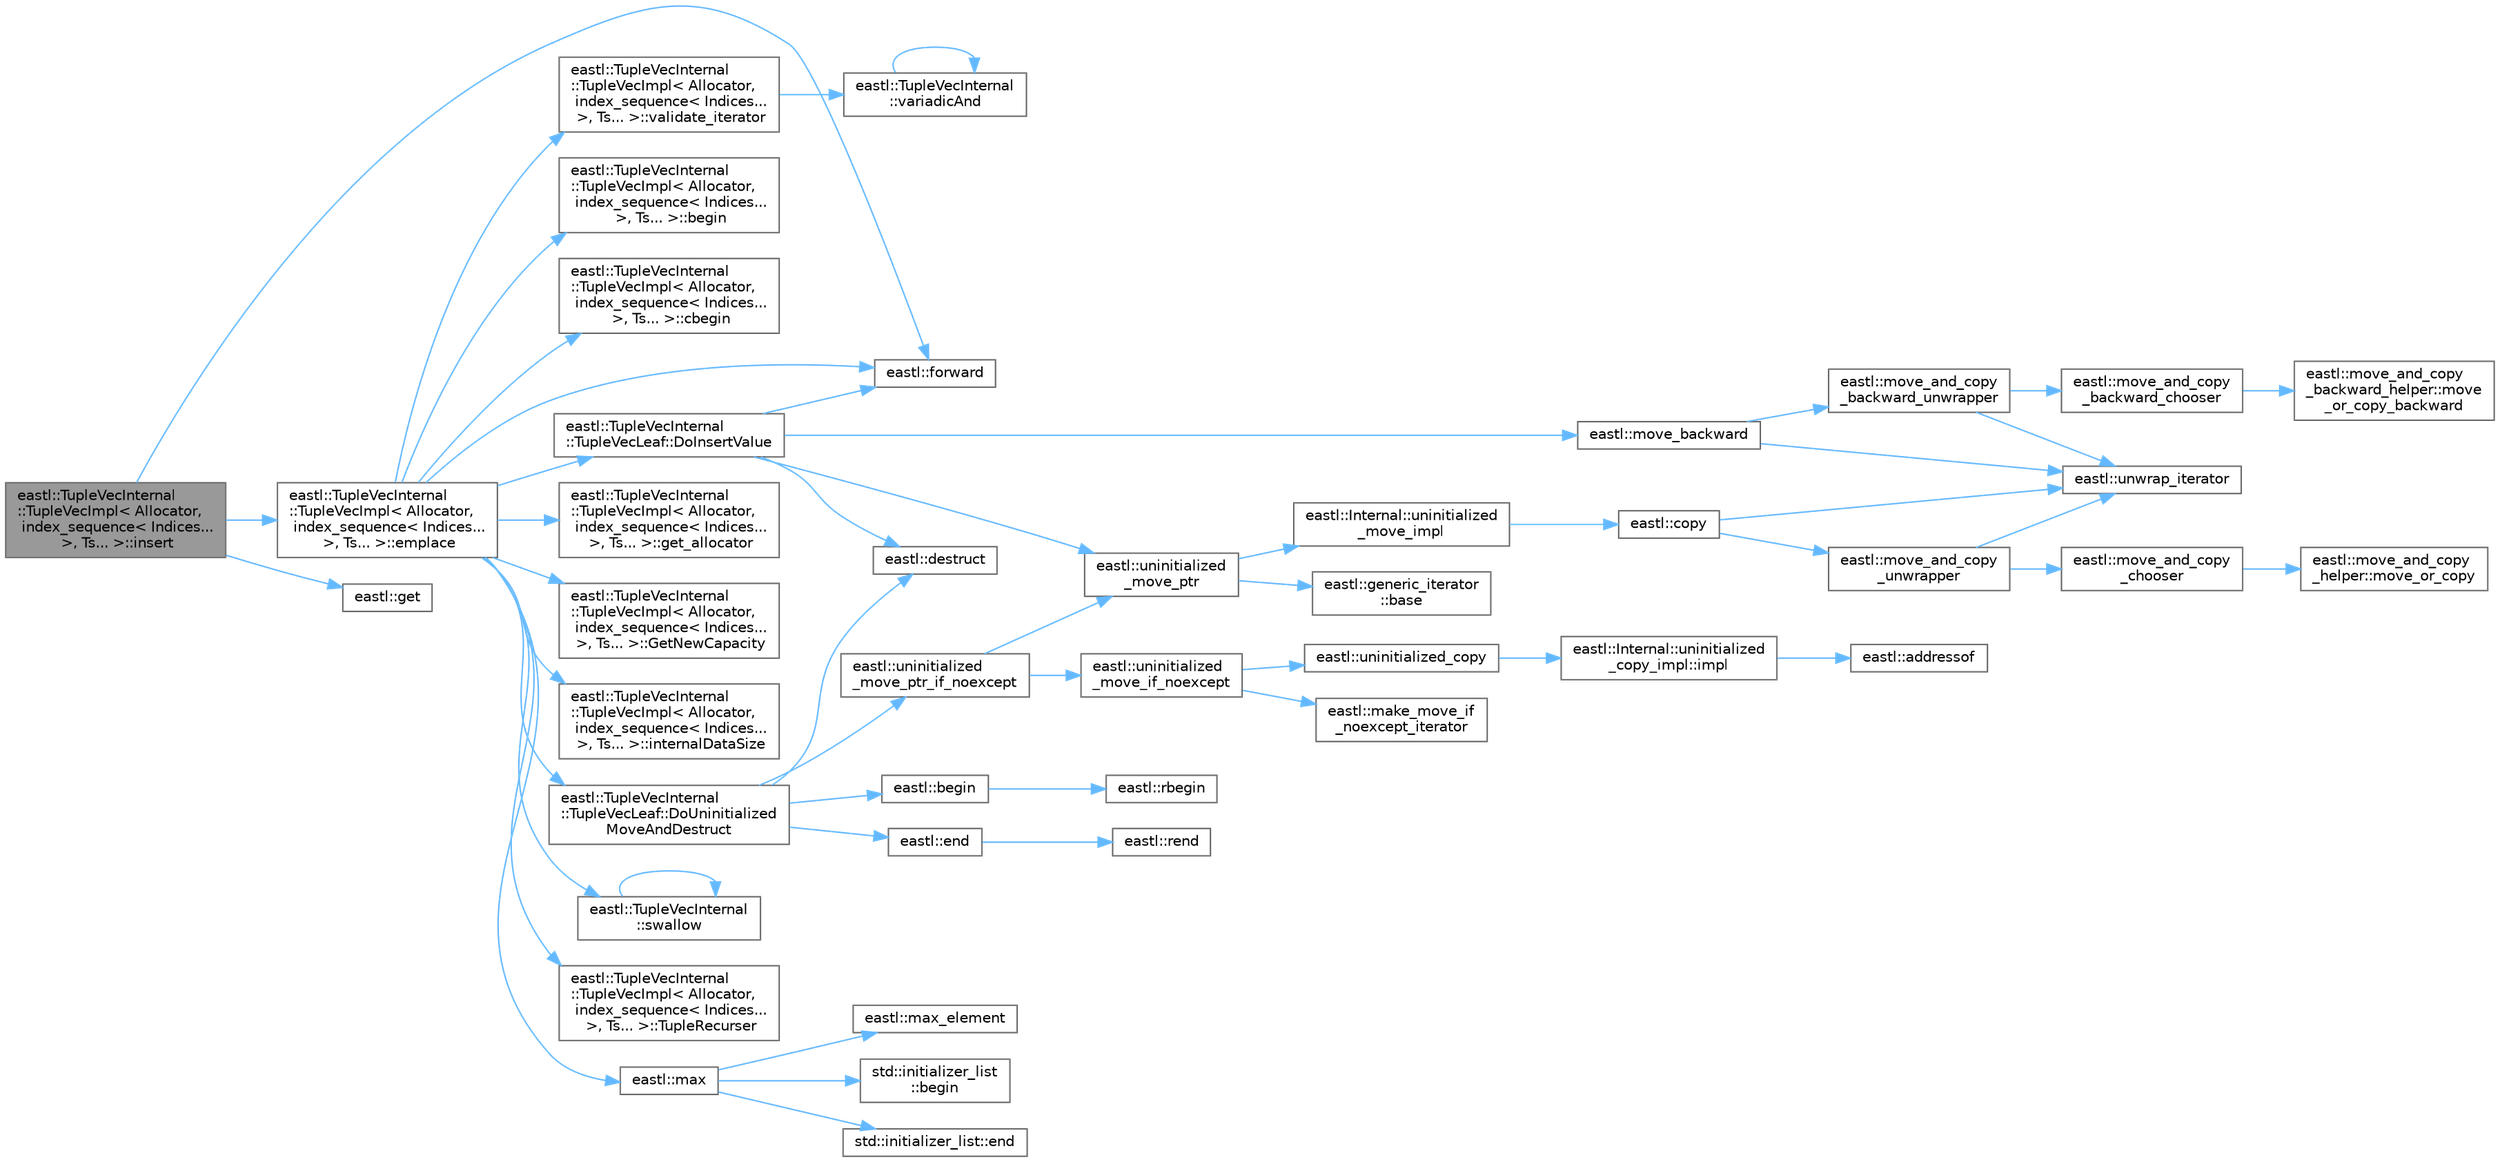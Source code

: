 digraph "eastl::TupleVecInternal::TupleVecImpl&lt; Allocator, index_sequence&lt; Indices... &gt;, Ts... &gt;::insert"
{
 // LATEX_PDF_SIZE
  bgcolor="transparent";
  edge [fontname=Helvetica,fontsize=10,labelfontname=Helvetica,labelfontsize=10];
  node [fontname=Helvetica,fontsize=10,shape=box,height=0.2,width=0.4];
  rankdir="LR";
  Node1 [id="Node000001",label="eastl::TupleVecInternal\l::TupleVecImpl\< Allocator,\l index_sequence\< Indices...\l \>, Ts... \>::insert",height=0.2,width=0.4,color="gray40", fillcolor="grey60", style="filled", fontcolor="black",tooltip=" "];
  Node1 -> Node2 [id="edge51_Node000001_Node000002",color="steelblue1",style="solid",tooltip=" "];
  Node2 [id="Node000002",label="eastl::TupleVecInternal\l::TupleVecImpl\< Allocator,\l index_sequence\< Indices...\l \>, Ts... \>::emplace",height=0.2,width=0.4,color="grey40", fillcolor="white", style="filled",URL="$classeastl_1_1_tuple_vec_internal_1_1_tuple_vec_impl_3_01_allocator_00_01index__sequence_3_01_ina605da17158f3e74a30589a93af0e176.html#afcc3980481ef154c31415055974f0531",tooltip=" "];
  Node2 -> Node3 [id="edge52_Node000002_Node000003",color="steelblue1",style="solid",tooltip=" "];
  Node3 [id="Node000003",label="eastl::TupleVecInternal\l::TupleVecImpl\< Allocator,\l index_sequence\< Indices...\l \>, Ts... \>::begin",height=0.2,width=0.4,color="grey40", fillcolor="white", style="filled",URL="$classeastl_1_1_tuple_vec_internal_1_1_tuple_vec_impl_3_01_allocator_00_01index__sequence_3_01_ina605da17158f3e74a30589a93af0e176.html#a51c7519df4ad476e06a89281e4c4d0a9",tooltip=" "];
  Node2 -> Node4 [id="edge53_Node000002_Node000004",color="steelblue1",style="solid",tooltip=" "];
  Node4 [id="Node000004",label="eastl::TupleVecInternal\l::TupleVecImpl\< Allocator,\l index_sequence\< Indices...\l \>, Ts... \>::cbegin",height=0.2,width=0.4,color="grey40", fillcolor="white", style="filled",URL="$classeastl_1_1_tuple_vec_internal_1_1_tuple_vec_impl_3_01_allocator_00_01index__sequence_3_01_ina605da17158f3e74a30589a93af0e176.html#abeb262d0e2644fce7d7b0c1422217b09",tooltip=" "];
  Node2 -> Node5 [id="edge54_Node000002_Node000005",color="steelblue1",style="solid",tooltip=" "];
  Node5 [id="Node000005",label="eastl::TupleVecInternal\l::TupleVecLeaf::DoInsertValue",height=0.2,width=0.4,color="grey40", fillcolor="white", style="filled",URL="$structeastl_1_1_tuple_vec_internal_1_1_tuple_vec_leaf.html#a28ace296190c6d829e1b1d7f864b16c8",tooltip=" "];
  Node5 -> Node6 [id="edge55_Node000005_Node000006",color="steelblue1",style="solid",tooltip=" "];
  Node6 [id="Node000006",label="eastl::destruct",height=0.2,width=0.4,color="grey40", fillcolor="white", style="filled",URL="$namespaceeastl.html#abad37b6015ebddc85d5e9f116823805e",tooltip=" "];
  Node5 -> Node7 [id="edge56_Node000005_Node000007",color="steelblue1",style="solid",tooltip=" "];
  Node7 [id="Node000007",label="eastl::forward",height=0.2,width=0.4,color="grey40", fillcolor="white", style="filled",URL="$namespaceeastl.html#a36662e86289d74a927ced4b51496fce5",tooltip=" "];
  Node5 -> Node8 [id="edge57_Node000005_Node000008",color="steelblue1",style="solid",tooltip=" "];
  Node8 [id="Node000008",label="eastl::move_backward",height=0.2,width=0.4,color="grey40", fillcolor="white", style="filled",URL="$namespaceeastl.html#abe2a52cd846f3332a63197c957240b1c",tooltip=" "];
  Node8 -> Node9 [id="edge58_Node000008_Node000009",color="steelblue1",style="solid",tooltip=" "];
  Node9 [id="Node000009",label="eastl::move_and_copy\l_backward_unwrapper",height=0.2,width=0.4,color="grey40", fillcolor="white", style="filled",URL="$namespaceeastl.html#a56fe66c9daa100ad69dc4a025077621e",tooltip=" "];
  Node9 -> Node10 [id="edge59_Node000009_Node000010",color="steelblue1",style="solid",tooltip=" "];
  Node10 [id="Node000010",label="eastl::move_and_copy\l_backward_chooser",height=0.2,width=0.4,color="grey40", fillcolor="white", style="filled",URL="$namespaceeastl.html#a2c6f53395a2d3bbf86a492763ec8862d",tooltip=" "];
  Node10 -> Node11 [id="edge60_Node000010_Node000011",color="steelblue1",style="solid",tooltip=" "];
  Node11 [id="Node000011",label="eastl::move_and_copy\l_backward_helper::move\l_or_copy_backward",height=0.2,width=0.4,color="grey40", fillcolor="white", style="filled",URL="$structeastl_1_1move__and__copy__backward__helper.html#a35df939bc2be5eaa1eae030847c21ea2",tooltip=" "];
  Node9 -> Node12 [id="edge61_Node000009_Node000012",color="steelblue1",style="solid",tooltip=" "];
  Node12 [id="Node000012",label="eastl::unwrap_iterator",height=0.2,width=0.4,color="grey40", fillcolor="white", style="filled",URL="$namespaceeastl.html#a82f343209a121c16468a124327e2d303",tooltip=" "];
  Node8 -> Node12 [id="edge62_Node000008_Node000012",color="steelblue1",style="solid",tooltip=" "];
  Node5 -> Node13 [id="edge63_Node000005_Node000013",color="steelblue1",style="solid",tooltip=" "];
  Node13 [id="Node000013",label="eastl::uninitialized\l_move_ptr",height=0.2,width=0.4,color="grey40", fillcolor="white", style="filled",URL="$namespaceeastl.html#a76265465aaa3250193df2989fa8510c3",tooltip=" "];
  Node13 -> Node14 [id="edge64_Node000013_Node000014",color="steelblue1",style="solid",tooltip=" "];
  Node14 [id="Node000014",label="eastl::generic_iterator\l::base",height=0.2,width=0.4,color="grey40", fillcolor="white", style="filled",URL="$classeastl_1_1generic__iterator.html#ac1625ac7a8793136159abac2415d8153",tooltip=" "];
  Node13 -> Node15 [id="edge65_Node000013_Node000015",color="steelblue1",style="solid",tooltip=" "];
  Node15 [id="Node000015",label="eastl::Internal::uninitialized\l_move_impl",height=0.2,width=0.4,color="grey40", fillcolor="white", style="filled",URL="$namespaceeastl_1_1_internal.html#a6944a12c50c03d2a90c0b7289a35e272",tooltip=" "];
  Node15 -> Node16 [id="edge66_Node000015_Node000016",color="steelblue1",style="solid",tooltip=" "];
  Node16 [id="Node000016",label="eastl::copy",height=0.2,width=0.4,color="grey40", fillcolor="white", style="filled",URL="$namespaceeastl.html#a3df94cc41821710012e6719792d30db3",tooltip=" "];
  Node16 -> Node17 [id="edge67_Node000016_Node000017",color="steelblue1",style="solid",tooltip=" "];
  Node17 [id="Node000017",label="eastl::move_and_copy\l_unwrapper",height=0.2,width=0.4,color="grey40", fillcolor="white", style="filled",URL="$namespaceeastl.html#a661e609e51ae177a723acb076d9fcb52",tooltip=" "];
  Node17 -> Node18 [id="edge68_Node000017_Node000018",color="steelblue1",style="solid",tooltip=" "];
  Node18 [id="Node000018",label="eastl::move_and_copy\l_chooser",height=0.2,width=0.4,color="grey40", fillcolor="white", style="filled",URL="$namespaceeastl.html#a69a59b58a0b86c06c81fd89a94cff90d",tooltip=" "];
  Node18 -> Node19 [id="edge69_Node000018_Node000019",color="steelblue1",style="solid",tooltip=" "];
  Node19 [id="Node000019",label="eastl::move_and_copy\l_helper::move_or_copy",height=0.2,width=0.4,color="grey40", fillcolor="white", style="filled",URL="$structeastl_1_1move__and__copy__helper.html#aa9de7d135fbe5ddb02a94513283cf77b",tooltip=" "];
  Node17 -> Node12 [id="edge70_Node000017_Node000012",color="steelblue1",style="solid",tooltip=" "];
  Node16 -> Node12 [id="edge71_Node000016_Node000012",color="steelblue1",style="solid",tooltip=" "];
  Node2 -> Node20 [id="edge72_Node000002_Node000020",color="steelblue1",style="solid",tooltip=" "];
  Node20 [id="Node000020",label="eastl::TupleVecInternal\l::TupleVecLeaf::DoUninitialized\lMoveAndDestruct",height=0.2,width=0.4,color="grey40", fillcolor="white", style="filled",URL="$structeastl_1_1_tuple_vec_internal_1_1_tuple_vec_leaf.html#a98bf5f0436a416e806933480a59f4f72",tooltip=" "];
  Node20 -> Node21 [id="edge73_Node000020_Node000021",color="steelblue1",style="solid",tooltip=" "];
  Node21 [id="Node000021",label="eastl::begin",height=0.2,width=0.4,color="grey40", fillcolor="white", style="filled",URL="$namespaceeastl.html#a5416077556bbc43ecf1cdbab7b44c386",tooltip=" "];
  Node21 -> Node22 [id="edge74_Node000021_Node000022",color="steelblue1",style="solid",tooltip=" "];
  Node22 [id="Node000022",label="eastl::rbegin",height=0.2,width=0.4,color="grey40", fillcolor="white", style="filled",URL="$namespaceeastl.html#a9ba06f406320b604f73c79812da2e3c4",tooltip=" "];
  Node20 -> Node6 [id="edge75_Node000020_Node000006",color="steelblue1",style="solid",tooltip=" "];
  Node20 -> Node23 [id="edge76_Node000020_Node000023",color="steelblue1",style="solid",tooltip=" "];
  Node23 [id="Node000023",label="eastl::end",height=0.2,width=0.4,color="grey40", fillcolor="white", style="filled",URL="$namespaceeastl.html#a015a7329c4b84d454b87496532739b69",tooltip=" "];
  Node23 -> Node24 [id="edge77_Node000023_Node000024",color="steelblue1",style="solid",tooltip=" "];
  Node24 [id="Node000024",label="eastl::rend",height=0.2,width=0.4,color="grey40", fillcolor="white", style="filled",URL="$namespaceeastl.html#ac08b3f3f0eb349df6dc6475d5c8df724",tooltip=" "];
  Node20 -> Node25 [id="edge78_Node000020_Node000025",color="steelblue1",style="solid",tooltip=" "];
  Node25 [id="Node000025",label="eastl::uninitialized\l_move_ptr_if_noexcept",height=0.2,width=0.4,color="grey40", fillcolor="white", style="filled",URL="$namespaceeastl.html#a690f7111bdfc21367b332682116d5147",tooltip=" "];
  Node25 -> Node26 [id="edge79_Node000025_Node000026",color="steelblue1",style="solid",tooltip=" "];
  Node26 [id="Node000026",label="eastl::uninitialized\l_move_if_noexcept",height=0.2,width=0.4,color="grey40", fillcolor="white", style="filled",URL="$namespaceeastl.html#a0d53e3f0d385ed2affb6e55b91ca27c1",tooltip=" "];
  Node26 -> Node27 [id="edge80_Node000026_Node000027",color="steelblue1",style="solid",tooltip=" "];
  Node27 [id="Node000027",label="eastl::make_move_if\l_noexcept_iterator",height=0.2,width=0.4,color="grey40", fillcolor="white", style="filled",URL="$namespaceeastl.html#a222ebe5e304f7c8ec34c244b3e1b5b37",tooltip=" "];
  Node26 -> Node28 [id="edge81_Node000026_Node000028",color="steelblue1",style="solid",tooltip=" "];
  Node28 [id="Node000028",label="eastl::uninitialized_copy",height=0.2,width=0.4,color="grey40", fillcolor="white", style="filled",URL="$namespaceeastl.html#a8fbae45eba1ae51d58a8f1e701287e7e",tooltip=" "];
  Node28 -> Node29 [id="edge82_Node000028_Node000029",color="steelblue1",style="solid",tooltip=" "];
  Node29 [id="Node000029",label="eastl::Internal::uninitialized\l_copy_impl::impl",height=0.2,width=0.4,color="grey40", fillcolor="white", style="filled",URL="$structeastl_1_1_internal_1_1uninitialized__copy__impl.html#a19d3afee35d55d882ff56d1ecbb5b6de",tooltip=" "];
  Node29 -> Node30 [id="edge83_Node000029_Node000030",color="steelblue1",style="solid",tooltip=" "];
  Node30 [id="Node000030",label="eastl::addressof",height=0.2,width=0.4,color="grey40", fillcolor="white", style="filled",URL="$namespaceeastl.html#a647701874f427998c0c9aa5cba5a8d24",tooltip=" "];
  Node25 -> Node13 [id="edge84_Node000025_Node000013",color="steelblue1",style="solid",tooltip=" "];
  Node2 -> Node7 [id="edge85_Node000002_Node000007",color="steelblue1",style="solid",tooltip=" "];
  Node2 -> Node31 [id="edge86_Node000002_Node000031",color="steelblue1",style="solid",tooltip=" "];
  Node31 [id="Node000031",label="eastl::TupleVecInternal\l::TupleVecImpl\< Allocator,\l index_sequence\< Indices...\l \>, Ts... \>::get_allocator",height=0.2,width=0.4,color="grey40", fillcolor="white", style="filled",URL="$classeastl_1_1_tuple_vec_internal_1_1_tuple_vec_impl_3_01_allocator_00_01index__sequence_3_01_ina605da17158f3e74a30589a93af0e176.html#acfe25376c6c66d6592e73f83fbab5920",tooltip=" "];
  Node2 -> Node32 [id="edge87_Node000002_Node000032",color="steelblue1",style="solid",tooltip=" "];
  Node32 [id="Node000032",label="eastl::TupleVecInternal\l::TupleVecImpl\< Allocator,\l index_sequence\< Indices...\l \>, Ts... \>::GetNewCapacity",height=0.2,width=0.4,color="grey40", fillcolor="white", style="filled",URL="$classeastl_1_1_tuple_vec_internal_1_1_tuple_vec_impl_3_01_allocator_00_01index__sequence_3_01_ina605da17158f3e74a30589a93af0e176.html#afecc3be64db4e7f915602c9c97f1f52a",tooltip=" "];
  Node2 -> Node33 [id="edge88_Node000002_Node000033",color="steelblue1",style="solid",tooltip=" "];
  Node33 [id="Node000033",label="eastl::TupleVecInternal\l::TupleVecImpl\< Allocator,\l index_sequence\< Indices...\l \>, Ts... \>::internalDataSize",height=0.2,width=0.4,color="grey40", fillcolor="white", style="filled",URL="$classeastl_1_1_tuple_vec_internal_1_1_tuple_vec_impl_3_01_allocator_00_01index__sequence_3_01_ina605da17158f3e74a30589a93af0e176.html#a0a6ac0475639f22d4da7f5c82b35a901",tooltip=" "];
  Node2 -> Node34 [id="edge89_Node000002_Node000034",color="steelblue1",style="solid",tooltip=" "];
  Node34 [id="Node000034",label="eastl::max",height=0.2,width=0.4,color="grey40", fillcolor="white", style="filled",URL="$namespaceeastl.html#a28d9f497298ddf4db14c4edd04755723",tooltip=" "];
  Node34 -> Node35 [id="edge90_Node000034_Node000035",color="steelblue1",style="solid",tooltip=" "];
  Node35 [id="Node000035",label="std::initializer_list\l::begin",height=0.2,width=0.4,color="grey40", fillcolor="white", style="filled",URL="$classstd_1_1initializer__list.html#a9764f0e67f30359f99762af6f8c2e401",tooltip=" "];
  Node34 -> Node36 [id="edge91_Node000034_Node000036",color="steelblue1",style="solid",tooltip=" "];
  Node36 [id="Node000036",label="std::initializer_list::end",height=0.2,width=0.4,color="grey40", fillcolor="white", style="filled",URL="$classstd_1_1initializer__list.html#ae81976034149945787979d065b5bbbec",tooltip=" "];
  Node34 -> Node37 [id="edge92_Node000034_Node000037",color="steelblue1",style="solid",tooltip=" "];
  Node37 [id="Node000037",label="eastl::max_element",height=0.2,width=0.4,color="grey40", fillcolor="white", style="filled",URL="$namespaceeastl.html#a67790e525d03d82f4fd8192be39c6ac4",tooltip=" "];
  Node2 -> Node38 [id="edge93_Node000002_Node000038",color="steelblue1",style="solid",tooltip=" "];
  Node38 [id="Node000038",label="eastl::TupleVecInternal\l::swallow",height=0.2,width=0.4,color="grey40", fillcolor="white", style="filled",URL="$namespaceeastl_1_1_tuple_vec_internal.html#a409490ea519a2dcb90622c501135b40a",tooltip=" "];
  Node38 -> Node38 [id="edge94_Node000038_Node000038",color="steelblue1",style="solid",tooltip=" "];
  Node2 -> Node39 [id="edge95_Node000002_Node000039",color="steelblue1",style="solid",tooltip=" "];
  Node39 [id="Node000039",label="eastl::TupleVecInternal\l::TupleVecImpl\< Allocator,\l index_sequence\< Indices...\l \>, Ts... \>::TupleRecurser",height=0.2,width=0.4,color="grey40", fillcolor="white", style="filled",URL="$classeastl_1_1_tuple_vec_internal_1_1_tuple_vec_impl_3_01_allocator_00_01index__sequence_3_01_ina605da17158f3e74a30589a93af0e176.html#a447a21d79fdaf8d7653d2045f9531f4d",tooltip=" "];
  Node2 -> Node40 [id="edge96_Node000002_Node000040",color="steelblue1",style="solid",tooltip=" "];
  Node40 [id="Node000040",label="eastl::TupleVecInternal\l::TupleVecImpl\< Allocator,\l index_sequence\< Indices...\l \>, Ts... \>::validate_iterator",height=0.2,width=0.4,color="grey40", fillcolor="white", style="filled",URL="$classeastl_1_1_tuple_vec_internal_1_1_tuple_vec_impl_3_01_allocator_00_01index__sequence_3_01_ina605da17158f3e74a30589a93af0e176.html#addc30acc1844c9c7096536e40974b397",tooltip=" "];
  Node40 -> Node41 [id="edge97_Node000040_Node000041",color="steelblue1",style="solid",tooltip=" "];
  Node41 [id="Node000041",label="eastl::TupleVecInternal\l::variadicAnd",height=0.2,width=0.4,color="grey40", fillcolor="white", style="filled",URL="$namespaceeastl_1_1_tuple_vec_internal.html#a3f980bb9d39b9bb75a26d7f358de3fc4",tooltip=" "];
  Node41 -> Node41 [id="edge98_Node000041_Node000041",color="steelblue1",style="solid",tooltip=" "];
  Node1 -> Node7 [id="edge99_Node000001_Node000007",color="steelblue1",style="solid",tooltip=" "];
  Node1 -> Node42 [id="edge100_Node000001_Node000042",color="steelblue1",style="solid",tooltip=" "];
  Node42 [id="Node000042",label="eastl::get",height=0.2,width=0.4,color="grey40", fillcolor="white", style="filled",URL="$namespaceeastl.html#ac97dedae1570e2a239ff86cafda745bb",tooltip=" "];
}
